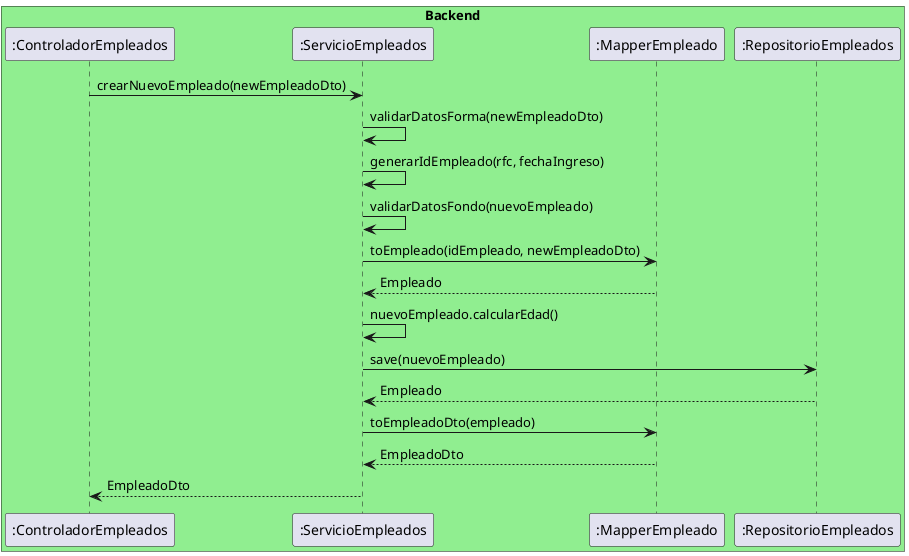@startuml
'https://plantuml.com/sequence-diagram

box "Backend" #LightGreen
    participant ":ControladorEmpleados" as controller
    participant ":ServicioEmpleados" as service
    participant ":MapperEmpleado" as mapper
    participant ":RepositorioEmpleados" as repository
end box

controller -> service: crearNuevoEmpleado(newEmpleadoDto)
service -> service: validarDatosForma(newEmpleadoDto)
service -> service: generarIdEmpleado(rfc, fechaIngreso)
service -> service: validarDatosFondo(nuevoEmpleado)
service -> mapper: toEmpleado(idEmpleado, newEmpleadoDto)
mapper --> service: Empleado
service -> service: nuevoEmpleado.calcularEdad()
service -> repository: save(nuevoEmpleado)
repository --> service: Empleado
service -> mapper: toEmpleadoDto(empleado)
mapper --> service: EmpleadoDto
service --> controller: EmpleadoDto
@enduml